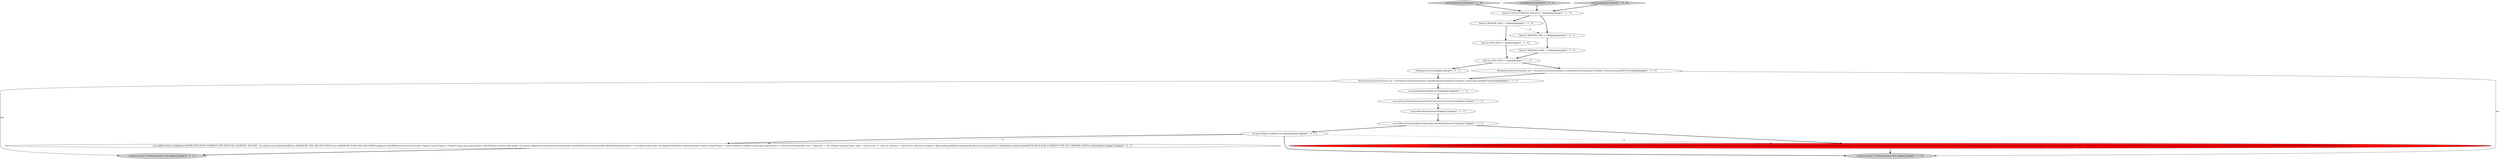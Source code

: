 digraph {
12 [style = filled, label = "env.setStreamTimeCharacteristic(TimeCharacteristic.EventTime)@@@11@@@['1', '1', '1']", fillcolor = white, shape = ellipse image = "AAA0AAABBB1BBB"];
20 [style = filled, label = "tryExecute(env,\"Tumbling Window Test\")@@@33@@@['0', '0', '1']", fillcolor = lightgray, shape = ellipse image = "AAA0AAABBB3BBB"];
7 [style = filled, label = "env.enableCheckpointing(100)@@@12@@@['1', '1', '1']", fillcolor = white, shape = ellipse image = "AAA0AAABBB1BBB"];
8 [style = filled, label = "final int NUM_KEYS = 1@@@5@@@['1', '1', '0']", fillcolor = white, shape = ellipse image = "AAA0AAABBB1BBB"];
0 [style = filled, label = "final int NUM_KEYS = 1@@@6@@@['1', '1', '1']", fillcolor = white, shape = ellipse image = "AAA0AAABBB1BBB"];
19 [style = filled, label = "env.addSource(new FailingSource(NUM_KEYS,NUM_ELEMENTS_PER_KEY,NUM_ELEMENTS_PER_KEY / 3)).rebalance().timeWindowAll(Time.of(WINDOW_SIZE,MILLISECONDS),Time.of(WINDOW_SLIDE,MILLISECONDS)).apply(new RichAllWindowFunction<Iterable<Tuple2<Long,IntType>>,Tuple4<Long,Long,Long,IntType>,TimeWindow>(){@Override public void open(Configuration parameters){assertEquals(1,getRuntimeContext().getNumberOfParallelSubtasks())open = true}@Override public void apply(TimeWindow window,Iterable<Tuple2<Long,IntType>> values,Collector<Tuple4<Long,Long,Long,IntType>> out){assertTrue(open)int sum = 0long key = -1for (Tuple2<Long,IntType> value : values){sum += value.f1.valuekey = value.f0}out.collect(new Tuple4<>(key,window.getStart(),window.getEnd(),new IntType(sum)))}}).addSink(new ValidatingSink(NUM_KEYS,NUM_ELEMENTS_PER_KEY / WINDOW_SLIDE)).setParallelism(1)@@@15@@@['0', '0', '1']", fillcolor = white, shape = ellipse image = "AAA0AAABBB3BBB"];
3 [style = filled, label = "tryExecute(env,\"Tumbling Window Test\")@@@32@@@['1', '1', '0']", fillcolor = lightgray, shape = ellipse image = "AAA0AAABBB1BBB"];
15 [style = filled, label = "final int WINDOW_SLIDE = 100@@@5@@@['0', '0', '1']", fillcolor = white, shape = ellipse image = "AAA0AAABBB3BBB"];
5 [style = filled, label = "final int NUM_ELEMENTS_PER_KEY = 3000@@@3@@@['1', '1', '1']", fillcolor = white, shape = ellipse image = "AAA0AAABBB1BBB"];
11 [style = filled, label = "StreamExecutionEnvironment env = StreamExecutionEnvironment.createRemoteEnvironment(\"localhost\",cluster.getLeaderRPCPort())@@@9@@@['1', '1', '1']", fillcolor = white, shape = ellipse image = "AAA0AAABBB1BBB"];
14 [style = filled, label = "env.addSource(new FailingSource(NUM_KEYS,NUM_ELEMENTS_PER_KEY,NUM_ELEMENTS_PER_KEY / 3)).rebalance().timeWindowAll(Time.of(WINDOW_SIZE,MILLISECONDS)).apply(new RichAllWindowFunction<Tuple2<Long,IntType>,Tuple4<Long,Long,Long,IntType>,TimeWindow>(){@Override public void open(Configuration parameters){assertEquals(1,getRuntimeContext().getNumberOfParallelSubtasks())open = true}@Override public void apply(TimeWindow window,Iterable<Tuple2<Long,IntType>> values,Collector<Tuple4<Long,Long,Long,IntType>> out){assertTrue(open)int sum = 0long key = -1for (Tuple2<Long,IntType> value : values){sum += value.f1.valuekey = value.f0}out.collect(new Tuple4<>(key,window.getStart(),window.getEnd(),new IntType(sum)))}}).addSink(new ValidatingSink(NUM_KEYS,NUM_ELEMENTS_PER_KEY / WINDOW_SIZE)).setParallelism(1)@@@14@@@['0', '1', '0']", fillcolor = red, shape = ellipse image = "AAA1AAABBB2BBB"];
6 [style = filled, label = "final int WINDOW_SIZE = 100@@@4@@@['1', '1', '0']", fillcolor = white, shape = ellipse image = "AAA0AAABBB1BBB"];
17 [style = filled, label = "final int WINDOW_SIZE = 1000@@@4@@@['0', '0', '1']", fillcolor = white, shape = ellipse image = "AAA0AAABBB3BBB"];
13 [style = filled, label = "testTumblingTimeWindow['0', '1', '0']", fillcolor = lightgray, shape = diamond image = "AAA0AAABBB2BBB"];
16 [style = filled, label = "testSlidingTimeWindow['0', '0', '1']", fillcolor = lightgray, shape = diamond image = "AAA0AAABBB3BBB"];
18 [style = filled, label = "FailingSource.reset()@@@7@@@['0', '0', '1']", fillcolor = white, shape = ellipse image = "AAA0AAABBB3BBB"];
4 [style = filled, label = "testTumblingTimeWindow['1', '0', '0']", fillcolor = lightgray, shape = diamond image = "AAA0AAABBB1BBB"];
2 [style = filled, label = "StreamExecutionEnvironment env = StreamExecutionEnvironment.createRemoteEnvironment(\"localhost\",cluster.getLeaderRPCPort())@@@8@@@['1', '1', '0']", fillcolor = white, shape = ellipse image = "AAA0AAABBB1BBB"];
9 [style = filled, label = "env.setRestartStrategy(RestartStrategies.fixedDelayRestart(3,0))@@@13@@@['1', '1', '1']", fillcolor = white, shape = ellipse image = "AAA0AAABBB1BBB"];
1 [style = filled, label = "env.setParallelism(PARALLELISM)@@@10@@@['1', '1', '1']", fillcolor = white, shape = ellipse image = "AAA0AAABBB1BBB"];
10 [style = filled, label = "env.getConfig().disableSysoutLogging()@@@14@@@['1', '0', '1']", fillcolor = white, shape = ellipse image = "AAA0AAABBB1BBB"];
14->3 [style = bold, label=""];
2->3 [style = solid, label="env"];
11->1 [style = bold, label=""];
10->19 [style = dashed, label="0"];
10->19 [style = bold, label=""];
19->20 [style = bold, label=""];
18->11 [style = bold, label=""];
0->2 [style = bold, label=""];
10->3 [style = bold, label=""];
6->17 [style = dashed, label="0"];
9->10 [style = bold, label=""];
5->17 [style = bold, label=""];
12->7 [style = bold, label=""];
8->0 [style = bold, label=""];
7->9 [style = bold, label=""];
5->6 [style = bold, label=""];
15->0 [style = bold, label=""];
6->8 [style = bold, label=""];
17->15 [style = bold, label=""];
9->14 [style = bold, label=""];
1->12 [style = bold, label=""];
13->5 [style = bold, label=""];
16->5 [style = bold, label=""];
0->18 [style = bold, label=""];
11->20 [style = solid, label="env"];
4->5 [style = bold, label=""];
2->11 [style = bold, label=""];
10->14 [style = dashed, label="0"];
}

